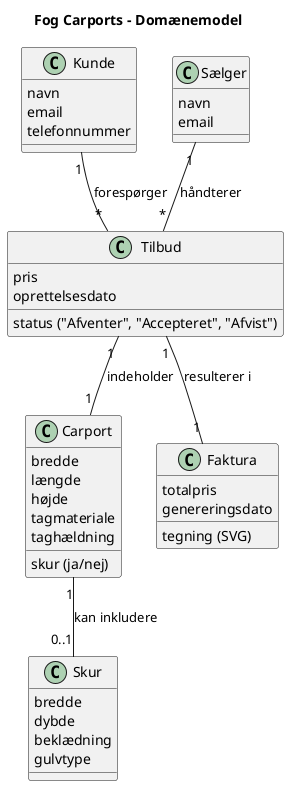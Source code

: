 @startuml
title Fog Carports - Domænemodel

class Kunde {
    navn
    email
    telefonnummer
}

class Sælger {
    navn
    email
}

class Carport {
    bredde
    længde
    højde
    tagmateriale
    taghældning
    skur (ja/nej)
}

class Skur {
    bredde
    dybde
    beklædning
    gulvtype
}

class Tilbud {
    pris
    status ("Afventer", "Accepteret", "Afvist")
    oprettelsesdato
}

class Faktura {
    totalpris
    tegning (SVG)
    genereringsdato
}

Kunde "1" -- "*" Tilbud : forespørger
Tilbud "1" -- "1" Carport : indeholder
Carport "1" -- "0..1" Skur : kan inkludere
Tilbud "1" -- "1" Faktura : resulterer i
Sælger "1" -- "*" Tilbud : håndterer

@enduml
